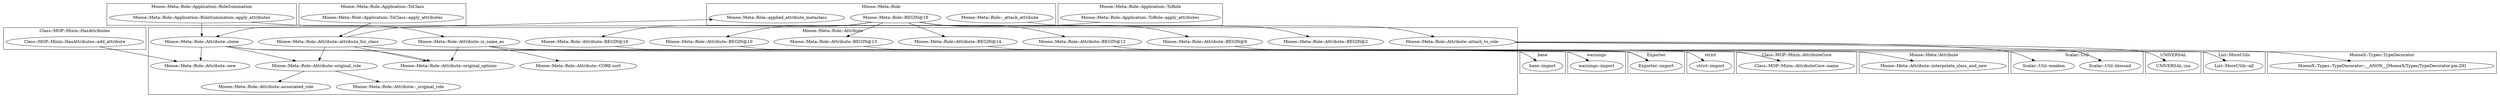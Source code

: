 digraph {
graph [overlap=false]
subgraph cluster_Moose_Meta_Role_Application_RoleSummation {
	label="Moose::Meta::Role::Application::RoleSummation";
	"Moose::Meta::Role::Application::RoleSummation::apply_attributes";
}
subgraph cluster_Scalar_Util {
	label="Scalar::Util";
	"Scalar::Util::blessed";
	"Scalar::Util::weaken";
}
subgraph cluster_Moose_Meta_Role_Application_ToClass {
	label="Moose::Meta::Role::Application::ToClass";
	"Moose::Meta::Role::Application::ToClass::apply_attributes";
}
subgraph cluster_UNIVERSAL {
	label="UNIVERSAL";
	"UNIVERSAL::isa";
}
subgraph cluster_List_MoreUtils {
	label="List::MoreUtils";
	"List::MoreUtils::all";
}
subgraph cluster_warnings {
	label="warnings";
	"warnings::import";
}
subgraph cluster_MooseX_Types_TypeDecorator {
	label="MooseX::Types::TypeDecorator";
	"MooseX::Types::TypeDecorator::__ANON__[MooseX/Types/TypeDecorator.pm:29]";
}
subgraph cluster_Moose_Meta_Role {
	label="Moose::Meta::Role";
	"Moose::Meta::Role::BEGIN@19";
	"Moose::Meta::Role::applied_attribute_metaclass";
	"Moose::Meta::Role::_attach_attribute";
}
subgraph cluster_Class_MOP_Mixin_AttributeCore {
	label="Class::MOP::Mixin::AttributeCore";
	"Class::MOP::Mixin::AttributeCore::name";
}
subgraph cluster_Moose_Meta_Role_Application_ToRole {
	label="Moose::Meta::Role::Application::ToRole";
	"Moose::Meta::Role::Application::ToRole::apply_attributes";
}
subgraph cluster_base {
	label="base";
	"base::import";
}
subgraph cluster_Exporter {
	label="Exporter";
	"Exporter::import";
}
subgraph cluster_Moose_Meta_Attribute {
	label="Moose::Meta::Attribute";
	"Moose::Meta::Attribute::interpolate_class_and_new";
}
subgraph cluster_Moose_Meta_Role_Attribute {
	label="Moose::Meta::Role::Attribute";
	"Moose::Meta::Role::Attribute::BEGIN@16";
	"Moose::Meta::Role::Attribute::CORE:sort";
	"Moose::Meta::Role::Attribute::associated_role";
	"Moose::Meta::Role::Attribute::BEGIN@10";
	"Moose::Meta::Role::Attribute::BEGIN@2";
	"Moose::Meta::Role::Attribute::BEGIN@12";
	"Moose::Meta::Role::Attribute::new";
	"Moose::Meta::Role::Attribute::original_options";
	"Moose::Meta::Role::Attribute::BEGIN@9";
	"Moose::Meta::Role::Attribute::_original_role";
	"Moose::Meta::Role::Attribute::original_role";
	"Moose::Meta::Role::Attribute::clone";
	"Moose::Meta::Role::Attribute::attribute_for_class";
	"Moose::Meta::Role::Attribute::attach_to_role";
	"Moose::Meta::Role::Attribute::BEGIN@14";
	"Moose::Meta::Role::Attribute::is_same_as";
	"Moose::Meta::Role::Attribute::BEGIN@13";
}
subgraph cluster_Class_MOP_Mixin_HasAttributes {
	label="Class::MOP::Mixin::HasAttributes";
	"Class::MOP::Mixin::HasAttributes::add_attribute";
}
subgraph cluster_strict {
	label="strict";
	"strict::import";
}
"Moose::Meta::Role::Attribute::attribute_for_class" -> "Moose::Meta::Attribute::interpolate_class_and_new";
"Moose::Meta::Role::Attribute::attach_to_role" -> "Scalar::Util::blessed";
"Moose::Meta::Role::Attribute::is_same_as" -> "Moose::Meta::Role::Attribute::CORE:sort";
"Moose::Meta::Role::BEGIN@19" -> "Moose::Meta::Role::Attribute::BEGIN@13";
"Class::MOP::Mixin::HasAttributes::add_attribute" -> "Moose::Meta::Role::Attribute::new";
"Moose::Meta::Role::Attribute::clone" -> "Moose::Meta::Role::Attribute::new";
"Moose::Meta::Role::BEGIN@19" -> "Moose::Meta::Role::Attribute::BEGIN@12";
"Moose::Meta::Role::Attribute::original_role" -> "Moose::Meta::Role::Attribute::_original_role";
"Moose::Meta::Role::Attribute::BEGIN@9" -> "strict::import";
"Moose::Meta::Role::Application::RoleSummation::apply_attributes" -> "Moose::Meta::Role::Attribute::is_same_as";
"Moose::Meta::Role::Attribute::attribute_for_class" -> "Class::MOP::Mixin::AttributeCore::name";
"Moose::Meta::Role::Attribute::clone" -> "Class::MOP::Mixin::AttributeCore::name";
"Moose::Meta::Role::BEGIN@19" -> "Moose::Meta::Role::Attribute::BEGIN@9";
"Moose::Meta::Role::BEGIN@19" -> "Moose::Meta::Role::Attribute::BEGIN@2";
"Moose::Meta::Role::Attribute::is_same_as" -> "MooseX::Types::TypeDecorator::__ANON__[MooseX/Types/TypeDecorator.pm:29]";
"Moose::Meta::Role::Attribute::BEGIN@13" -> "Exporter::import";
"Moose::Meta::Role::Attribute::BEGIN@12" -> "Exporter::import";
"Moose::Meta::Role::Attribute::BEGIN@14" -> "Exporter::import";
"Moose::Meta::Role::BEGIN@19" -> "Moose::Meta::Role::Attribute::BEGIN@16";
"Moose::Meta::Role::Attribute::BEGIN@16" -> "base::import";
"Moose::Meta::Role::Attribute::BEGIN@10" -> "warnings::import";
"Moose::Meta::Role::BEGIN@19" -> "Moose::Meta::Role::Attribute::BEGIN@10";
"Moose::Meta::Role::Application::ToRole::apply_attributes" -> "Moose::Meta::Role::Attribute::clone";
"Moose::Meta::Role::Application::RoleSummation::apply_attributes" -> "Moose::Meta::Role::Attribute::clone";
"Moose::Meta::Role::Attribute::attach_to_role" -> "Scalar::Util::weaken";
"Moose::Meta::Role::Attribute::attach_to_role" -> "UNIVERSAL::isa";
"Moose::Meta::Role::Attribute::is_same_as" -> "List::MoreUtils::all";
"Moose::Meta::Role::Attribute::attribute_for_class" -> "Moose::Meta::Role::Attribute::original_options";
"Moose::Meta::Role::Attribute::is_same_as" -> "Moose::Meta::Role::Attribute::original_options";
"Moose::Meta::Role::Attribute::clone" -> "Moose::Meta::Role::Attribute::original_options";
"Moose::Meta::Role::Application::ToClass::apply_attributes" -> "Moose::Meta::Role::Attribute::attribute_for_class";
"Moose::Meta::Role::Attribute::attribute_for_class" -> "Moose::Meta::Role::applied_attribute_metaclass";
"Moose::Meta::Role::_attach_attribute" -> "Moose::Meta::Role::Attribute::attach_to_role";
"Moose::Meta::Role::BEGIN@19" -> "Moose::Meta::Role::Attribute::BEGIN@14";
"Moose::Meta::Role::Attribute::original_role" -> "Moose::Meta::Role::Attribute::associated_role";
"Moose::Meta::Role::Attribute::clone" -> "Moose::Meta::Role::Attribute::original_role";
"Moose::Meta::Role::Attribute::attribute_for_class" -> "Moose::Meta::Role::Attribute::original_role";
}
